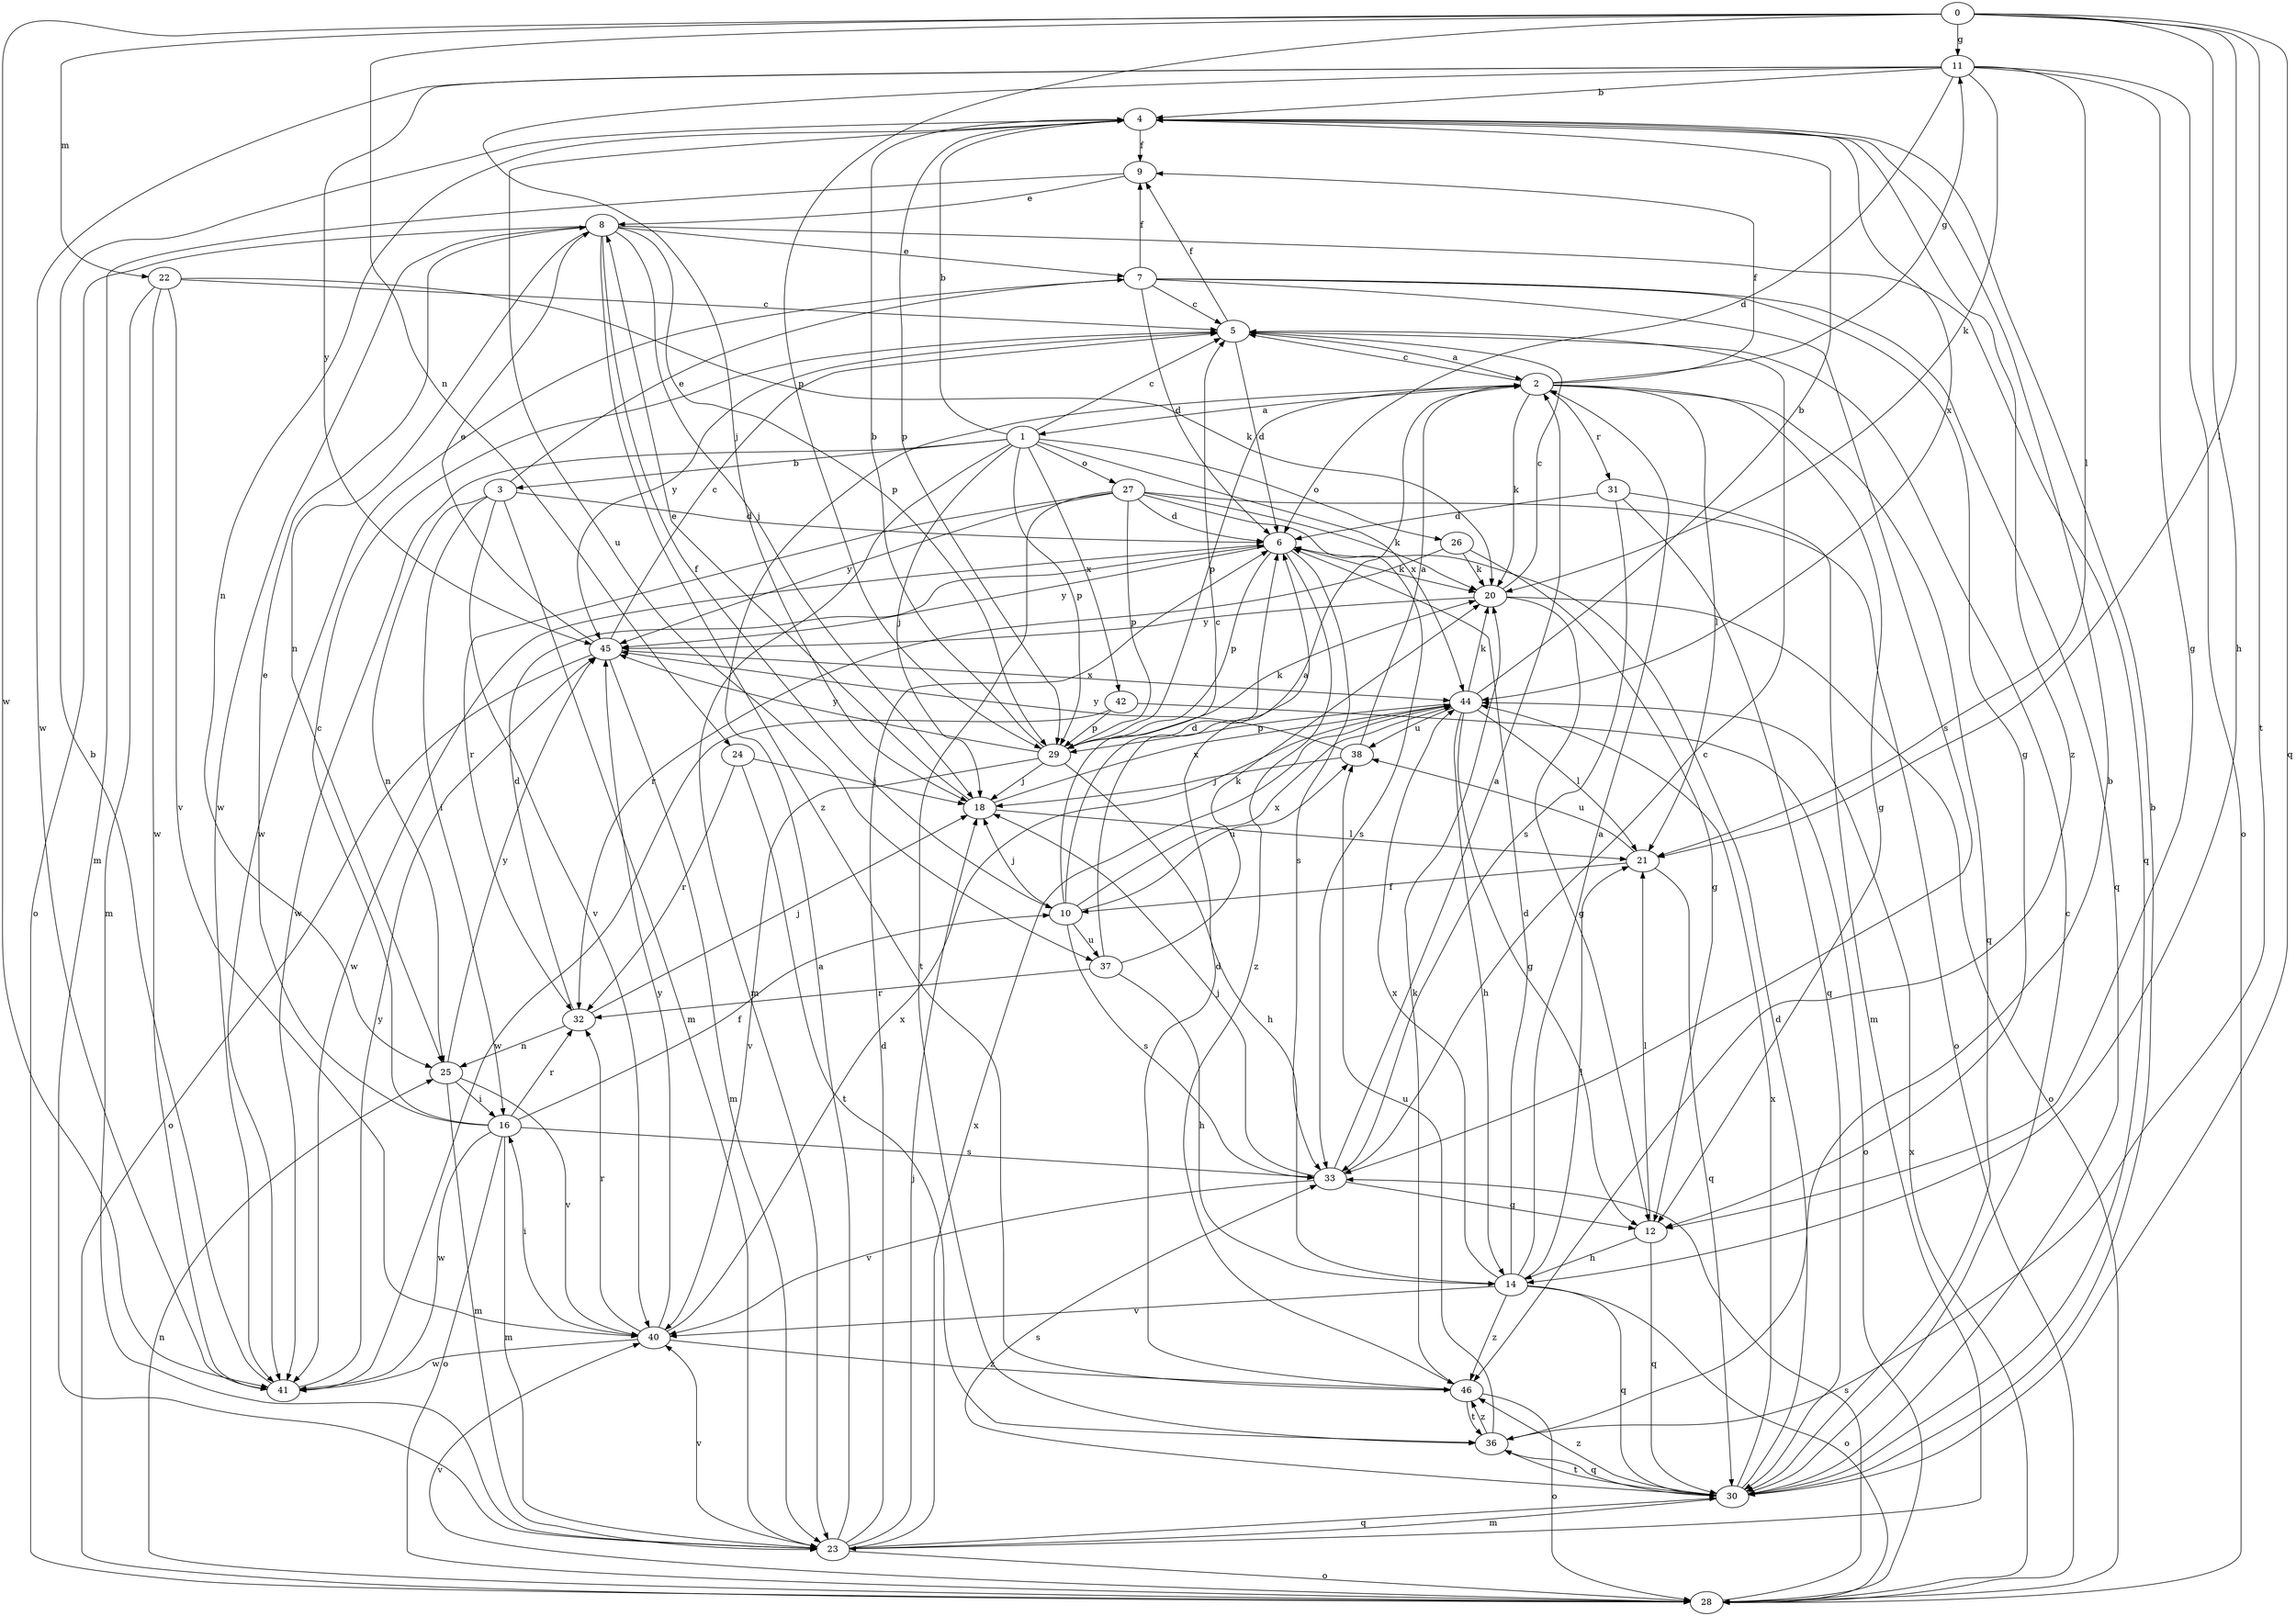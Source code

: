strict digraph  {
0;
1;
2;
3;
4;
5;
6;
7;
8;
9;
10;
11;
12;
14;
16;
18;
20;
21;
22;
23;
24;
25;
26;
27;
28;
29;
30;
31;
32;
33;
36;
37;
38;
40;
41;
42;
44;
45;
46;
0 -> 11  [label=g];
0 -> 14  [label=h];
0 -> 21  [label=l];
0 -> 22  [label=m];
0 -> 24  [label=n];
0 -> 29  [label=p];
0 -> 30  [label=q];
0 -> 36  [label=t];
0 -> 41  [label=w];
1 -> 3  [label=b];
1 -> 4  [label=b];
1 -> 5  [label=c];
1 -> 18  [label=j];
1 -> 23  [label=m];
1 -> 26  [label=o];
1 -> 27  [label=o];
1 -> 29  [label=p];
1 -> 41  [label=w];
1 -> 42  [label=x];
1 -> 44  [label=x];
2 -> 1  [label=a];
2 -> 5  [label=c];
2 -> 9  [label=f];
2 -> 11  [label=g];
2 -> 12  [label=g];
2 -> 20  [label=k];
2 -> 21  [label=l];
2 -> 29  [label=p];
2 -> 30  [label=q];
2 -> 31  [label=r];
3 -> 6  [label=d];
3 -> 7  [label=e];
3 -> 16  [label=i];
3 -> 23  [label=m];
3 -> 25  [label=n];
3 -> 40  [label=v];
4 -> 9  [label=f];
4 -> 25  [label=n];
4 -> 29  [label=p];
4 -> 37  [label=u];
4 -> 44  [label=x];
4 -> 46  [label=z];
5 -> 2  [label=a];
5 -> 6  [label=d];
5 -> 9  [label=f];
5 -> 45  [label=y];
6 -> 20  [label=k];
6 -> 29  [label=p];
6 -> 33  [label=s];
6 -> 41  [label=w];
6 -> 45  [label=y];
6 -> 46  [label=z];
7 -> 5  [label=c];
7 -> 6  [label=d];
7 -> 9  [label=f];
7 -> 12  [label=g];
7 -> 30  [label=q];
7 -> 33  [label=s];
7 -> 41  [label=w];
8 -> 7  [label=e];
8 -> 10  [label=f];
8 -> 18  [label=j];
8 -> 25  [label=n];
8 -> 28  [label=o];
8 -> 29  [label=p];
8 -> 30  [label=q];
8 -> 41  [label=w];
8 -> 46  [label=z];
9 -> 8  [label=e];
9 -> 23  [label=m];
10 -> 5  [label=c];
10 -> 6  [label=d];
10 -> 18  [label=j];
10 -> 33  [label=s];
10 -> 37  [label=u];
10 -> 38  [label=u];
10 -> 44  [label=x];
11 -> 4  [label=b];
11 -> 6  [label=d];
11 -> 12  [label=g];
11 -> 18  [label=j];
11 -> 20  [label=k];
11 -> 21  [label=l];
11 -> 28  [label=o];
11 -> 41  [label=w];
11 -> 45  [label=y];
12 -> 14  [label=h];
12 -> 21  [label=l];
12 -> 30  [label=q];
14 -> 2  [label=a];
14 -> 6  [label=d];
14 -> 21  [label=l];
14 -> 28  [label=o];
14 -> 30  [label=q];
14 -> 40  [label=v];
14 -> 44  [label=x];
14 -> 46  [label=z];
16 -> 5  [label=c];
16 -> 8  [label=e];
16 -> 10  [label=f];
16 -> 23  [label=m];
16 -> 28  [label=o];
16 -> 32  [label=r];
16 -> 33  [label=s];
16 -> 41  [label=w];
18 -> 8  [label=e];
18 -> 21  [label=l];
18 -> 44  [label=x];
20 -> 5  [label=c];
20 -> 12  [label=g];
20 -> 28  [label=o];
20 -> 45  [label=y];
21 -> 10  [label=f];
21 -> 30  [label=q];
21 -> 38  [label=u];
22 -> 5  [label=c];
22 -> 20  [label=k];
22 -> 23  [label=m];
22 -> 40  [label=v];
22 -> 41  [label=w];
23 -> 2  [label=a];
23 -> 6  [label=d];
23 -> 18  [label=j];
23 -> 28  [label=o];
23 -> 30  [label=q];
23 -> 40  [label=v];
23 -> 44  [label=x];
24 -> 18  [label=j];
24 -> 32  [label=r];
24 -> 36  [label=t];
25 -> 16  [label=i];
25 -> 23  [label=m];
25 -> 40  [label=v];
25 -> 45  [label=y];
26 -> 12  [label=g];
26 -> 20  [label=k];
26 -> 32  [label=r];
27 -> 6  [label=d];
27 -> 20  [label=k];
27 -> 28  [label=o];
27 -> 29  [label=p];
27 -> 32  [label=r];
27 -> 33  [label=s];
27 -> 36  [label=t];
27 -> 45  [label=y];
28 -> 25  [label=n];
28 -> 33  [label=s];
28 -> 40  [label=v];
28 -> 44  [label=x];
29 -> 4  [label=b];
29 -> 14  [label=h];
29 -> 18  [label=j];
29 -> 20  [label=k];
29 -> 40  [label=v];
29 -> 45  [label=y];
30 -> 4  [label=b];
30 -> 5  [label=c];
30 -> 6  [label=d];
30 -> 23  [label=m];
30 -> 33  [label=s];
30 -> 36  [label=t];
30 -> 44  [label=x];
30 -> 46  [label=z];
31 -> 6  [label=d];
31 -> 23  [label=m];
31 -> 30  [label=q];
31 -> 33  [label=s];
32 -> 6  [label=d];
32 -> 18  [label=j];
32 -> 25  [label=n];
33 -> 2  [label=a];
33 -> 5  [label=c];
33 -> 12  [label=g];
33 -> 18  [label=j];
33 -> 40  [label=v];
36 -> 4  [label=b];
36 -> 30  [label=q];
36 -> 38  [label=u];
36 -> 46  [label=z];
37 -> 2  [label=a];
37 -> 14  [label=h];
37 -> 20  [label=k];
37 -> 32  [label=r];
38 -> 2  [label=a];
38 -> 18  [label=j];
38 -> 45  [label=y];
40 -> 16  [label=i];
40 -> 32  [label=r];
40 -> 41  [label=w];
40 -> 44  [label=x];
40 -> 45  [label=y];
40 -> 46  [label=z];
41 -> 4  [label=b];
41 -> 45  [label=y];
42 -> 28  [label=o];
42 -> 29  [label=p];
42 -> 41  [label=w];
44 -> 4  [label=b];
44 -> 12  [label=g];
44 -> 14  [label=h];
44 -> 20  [label=k];
44 -> 21  [label=l];
44 -> 29  [label=p];
44 -> 38  [label=u];
45 -> 5  [label=c];
45 -> 8  [label=e];
45 -> 23  [label=m];
45 -> 28  [label=o];
45 -> 44  [label=x];
46 -> 6  [label=d];
46 -> 20  [label=k];
46 -> 28  [label=o];
46 -> 36  [label=t];
}

